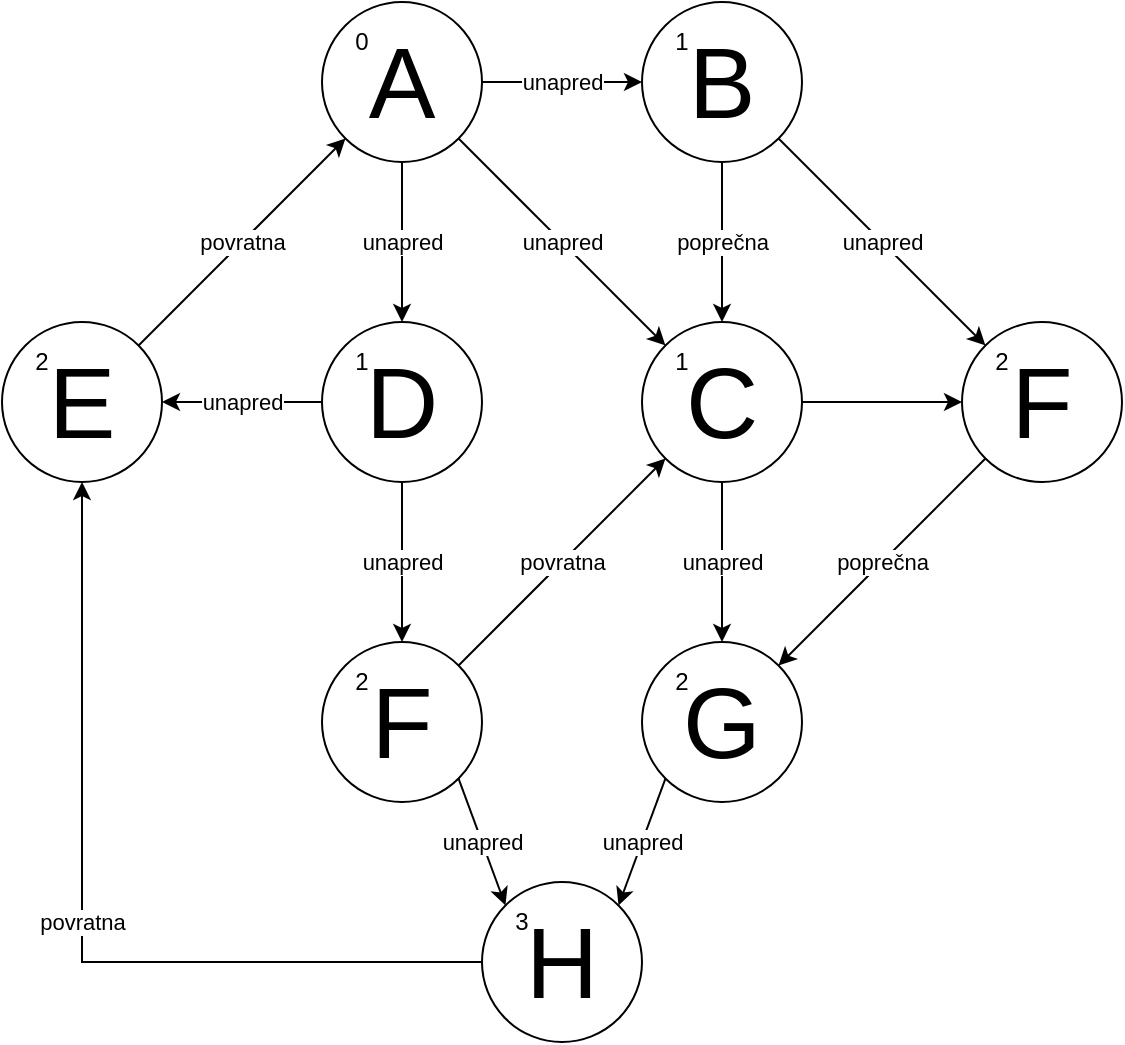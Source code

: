 <mxfile version="12.9.10" type="device"><diagram id="xS73SSITUbT3o7DZxoYM" name="Page-1"><mxGraphModel dx="868" dy="522" grid="1" gridSize="10" guides="1" tooltips="1" connect="1" arrows="1" fold="1" page="1" pageScale="1" pageWidth="827" pageHeight="1169" math="0" shadow="0"><root><mxCell id="0"/><mxCell id="1" parent="0"/><mxCell id="YGT3aL09GOab6jYz_AZf-11" value="unapred" style="edgeStyle=orthogonalEdgeStyle;rounded=0;orthogonalLoop=1;jettySize=auto;html=1;entryX=0;entryY=0.5;entryDx=0;entryDy=0;" edge="1" parent="1" source="YGT3aL09GOab6jYz_AZf-1" target="YGT3aL09GOab6jYz_AZf-2"><mxGeometry relative="1" as="geometry"/></mxCell><mxCell id="YGT3aL09GOab6jYz_AZf-12" value="unapred" style="edgeStyle=orthogonalEdgeStyle;rounded=0;orthogonalLoop=1;jettySize=auto;html=1;entryX=0.5;entryY=0;entryDx=0;entryDy=0;" edge="1" parent="1" source="YGT3aL09GOab6jYz_AZf-1" target="YGT3aL09GOab6jYz_AZf-3"><mxGeometry relative="1" as="geometry"/></mxCell><mxCell id="YGT3aL09GOab6jYz_AZf-1" value="&lt;font style=&quot;font-size: 50px&quot;&gt;A&lt;/font&gt;" style="ellipse;whiteSpace=wrap;html=1;aspect=fixed;" vertex="1" parent="1"><mxGeometry x="160" y="40" width="80" height="80" as="geometry"/></mxCell><mxCell id="YGT3aL09GOab6jYz_AZf-17" value="poprečna" style="edgeStyle=orthogonalEdgeStyle;rounded=0;orthogonalLoop=1;jettySize=auto;html=1;entryX=0.5;entryY=0;entryDx=0;entryDy=0;" edge="1" parent="1" source="YGT3aL09GOab6jYz_AZf-2" target="YGT3aL09GOab6jYz_AZf-4"><mxGeometry relative="1" as="geometry"/></mxCell><mxCell id="YGT3aL09GOab6jYz_AZf-2" value="&lt;font style=&quot;font-size: 50px&quot;&gt;B&lt;/font&gt;" style="ellipse;whiteSpace=wrap;html=1;aspect=fixed;" vertex="1" parent="1"><mxGeometry x="320" y="40" width="80" height="80" as="geometry"/></mxCell><mxCell id="YGT3aL09GOab6jYz_AZf-16" value="unapred" style="edgeStyle=orthogonalEdgeStyle;rounded=0;orthogonalLoop=1;jettySize=auto;html=1;entryX=0.5;entryY=0;entryDx=0;entryDy=0;" edge="1" parent="1" source="YGT3aL09GOab6jYz_AZf-3" target="YGT3aL09GOab6jYz_AZf-6"><mxGeometry relative="1" as="geometry"/></mxCell><mxCell id="YGT3aL09GOab6jYz_AZf-26" value="unapred" style="edgeStyle=orthogonalEdgeStyle;rounded=0;orthogonalLoop=1;jettySize=auto;html=1;entryX=1;entryY=0.5;entryDx=0;entryDy=0;" edge="1" parent="1" source="YGT3aL09GOab6jYz_AZf-3" target="YGT3aL09GOab6jYz_AZf-9"><mxGeometry relative="1" as="geometry"/></mxCell><mxCell id="YGT3aL09GOab6jYz_AZf-3" value="&lt;font style=&quot;font-size: 50px&quot;&gt;D&lt;/font&gt;" style="ellipse;whiteSpace=wrap;html=1;aspect=fixed;" vertex="1" parent="1"><mxGeometry x="160" y="200" width="80" height="80" as="geometry"/></mxCell><mxCell id="YGT3aL09GOab6jYz_AZf-15" value="unapred" style="edgeStyle=orthogonalEdgeStyle;rounded=0;orthogonalLoop=1;jettySize=auto;html=1;entryX=0.5;entryY=0;entryDx=0;entryDy=0;" edge="1" parent="1" source="YGT3aL09GOab6jYz_AZf-4" target="YGT3aL09GOab6jYz_AZf-7"><mxGeometry relative="1" as="geometry"/></mxCell><mxCell id="YGT3aL09GOab6jYz_AZf-18" style="edgeStyle=orthogonalEdgeStyle;rounded=0;orthogonalLoop=1;jettySize=auto;html=1;entryX=0;entryY=0.5;entryDx=0;entryDy=0;" edge="1" parent="1" source="YGT3aL09GOab6jYz_AZf-4" target="YGT3aL09GOab6jYz_AZf-5"><mxGeometry relative="1" as="geometry"/></mxCell><mxCell id="YGT3aL09GOab6jYz_AZf-4" value="&lt;font style=&quot;font-size: 50px&quot;&gt;C&lt;/font&gt;" style="ellipse;whiteSpace=wrap;html=1;aspect=fixed;" vertex="1" parent="1"><mxGeometry x="320" y="200" width="80" height="80" as="geometry"/></mxCell><mxCell id="YGT3aL09GOab6jYz_AZf-5" value="&lt;font style=&quot;font-size: 50px&quot;&gt;F&lt;/font&gt;" style="ellipse;whiteSpace=wrap;html=1;aspect=fixed;" vertex="1" parent="1"><mxGeometry x="480" y="200" width="80" height="80" as="geometry"/></mxCell><mxCell id="YGT3aL09GOab6jYz_AZf-6" value="&lt;font style=&quot;font-size: 50px&quot;&gt;F&lt;/font&gt;" style="ellipse;whiteSpace=wrap;html=1;aspect=fixed;" vertex="1" parent="1"><mxGeometry x="160" y="360" width="80" height="80" as="geometry"/></mxCell><mxCell id="YGT3aL09GOab6jYz_AZf-7" value="&lt;font style=&quot;font-size: 50px&quot;&gt;G&lt;/font&gt;" style="ellipse;whiteSpace=wrap;html=1;aspect=fixed;" vertex="1" parent="1"><mxGeometry x="320" y="360" width="80" height="80" as="geometry"/></mxCell><mxCell id="YGT3aL09GOab6jYz_AZf-14" value="povratna" style="edgeStyle=orthogonalEdgeStyle;rounded=0;orthogonalLoop=1;jettySize=auto;html=1;entryX=0.5;entryY=1;entryDx=0;entryDy=0;" edge="1" parent="1" source="YGT3aL09GOab6jYz_AZf-8" target="YGT3aL09GOab6jYz_AZf-9"><mxGeometry relative="1" as="geometry"/></mxCell><mxCell id="YGT3aL09GOab6jYz_AZf-8" value="&lt;font style=&quot;font-size: 50px&quot;&gt;H&lt;/font&gt;" style="ellipse;whiteSpace=wrap;html=1;aspect=fixed;" vertex="1" parent="1"><mxGeometry x="240" y="480" width="80" height="80" as="geometry"/></mxCell><mxCell id="YGT3aL09GOab6jYz_AZf-9" value="&lt;font style=&quot;font-size: 50px&quot;&gt;E&lt;/font&gt;" style="ellipse;whiteSpace=wrap;html=1;aspect=fixed;" vertex="1" parent="1"><mxGeometry y="200" width="80" height="80" as="geometry"/></mxCell><mxCell id="YGT3aL09GOab6jYz_AZf-19" value="unapred" style="endArrow=classic;html=1;exitX=1;exitY=1;exitDx=0;exitDy=0;entryX=0;entryY=0;entryDx=0;entryDy=0;" edge="1" parent="1" source="YGT3aL09GOab6jYz_AZf-2" target="YGT3aL09GOab6jYz_AZf-5"><mxGeometry width="50" height="50" relative="1" as="geometry"><mxPoint x="390" y="200" as="sourcePoint"/><mxPoint x="440" y="150" as="targetPoint"/></mxGeometry></mxCell><mxCell id="YGT3aL09GOab6jYz_AZf-20" value="unapred" style="endArrow=classic;html=1;exitX=1;exitY=1;exitDx=0;exitDy=0;entryX=0;entryY=0;entryDx=0;entryDy=0;" edge="1" parent="1" source="YGT3aL09GOab6jYz_AZf-1" target="YGT3aL09GOab6jYz_AZf-4"><mxGeometry width="50" height="50" relative="1" as="geometry"><mxPoint x="228.284" y="110.004" as="sourcePoint"/><mxPoint x="331.716" y="213.436" as="targetPoint"/></mxGeometry></mxCell><mxCell id="YGT3aL09GOab6jYz_AZf-22" value="povratna" style="endArrow=classic;html=1;exitX=1;exitY=0;exitDx=0;exitDy=0;entryX=0;entryY=1;entryDx=0;entryDy=0;" edge="1" parent="1" source="YGT3aL09GOab6jYz_AZf-6" target="YGT3aL09GOab6jYz_AZf-4"><mxGeometry width="50" height="50" relative="1" as="geometry"><mxPoint x="418.284" y="138.284" as="sourcePoint"/><mxPoint x="521.716" y="241.716" as="targetPoint"/></mxGeometry></mxCell><mxCell id="YGT3aL09GOab6jYz_AZf-23" value="poprečna" style="endArrow=classic;html=1;exitX=0;exitY=1;exitDx=0;exitDy=0;entryX=1;entryY=0;entryDx=0;entryDy=0;" edge="1" parent="1" source="YGT3aL09GOab6jYz_AZf-5" target="YGT3aL09GOab6jYz_AZf-7"><mxGeometry width="50" height="50" relative="1" as="geometry"><mxPoint x="428.284" y="148.284" as="sourcePoint"/><mxPoint x="531.716" y="251.716" as="targetPoint"/></mxGeometry></mxCell><mxCell id="YGT3aL09GOab6jYz_AZf-24" value="unapred" style="endArrow=classic;html=1;exitX=1;exitY=1;exitDx=0;exitDy=0;entryX=0;entryY=0;entryDx=0;entryDy=0;" edge="1" parent="1" source="YGT3aL09GOab6jYz_AZf-6" target="YGT3aL09GOab6jYz_AZf-8"><mxGeometry width="50" height="50" relative="1" as="geometry"><mxPoint x="270.004" y="430.004" as="sourcePoint"/><mxPoint x="373.436" y="533.436" as="targetPoint"/></mxGeometry></mxCell><mxCell id="YGT3aL09GOab6jYz_AZf-25" value="unapred" style="endArrow=classic;html=1;exitX=0;exitY=1;exitDx=0;exitDy=0;entryX=1;entryY=0;entryDx=0;entryDy=0;" edge="1" parent="1" source="YGT3aL09GOab6jYz_AZf-7" target="YGT3aL09GOab6jYz_AZf-8"><mxGeometry width="50" height="50" relative="1" as="geometry"><mxPoint x="448.284" y="168.284" as="sourcePoint"/><mxPoint x="551.716" y="271.716" as="targetPoint"/></mxGeometry></mxCell><mxCell id="YGT3aL09GOab6jYz_AZf-27" value="povratna" style="endArrow=classic;html=1;exitX=1;exitY=0;exitDx=0;exitDy=0;entryX=0;entryY=1;entryDx=0;entryDy=0;" edge="1" parent="1" source="YGT3aL09GOab6jYz_AZf-9" target="YGT3aL09GOab6jYz_AZf-1"><mxGeometry width="50" height="50" relative="1" as="geometry"><mxPoint x="458.284" y="178.284" as="sourcePoint"/><mxPoint x="561.716" y="281.716" as="targetPoint"/></mxGeometry></mxCell><mxCell id="YGT3aL09GOab6jYz_AZf-28" value="0" style="text;html=1;strokeColor=none;fillColor=none;align=center;verticalAlign=middle;whiteSpace=wrap;rounded=0;" vertex="1" parent="1"><mxGeometry x="170" y="50" width="20" height="20" as="geometry"/></mxCell><mxCell id="YGT3aL09GOab6jYz_AZf-29" value="1" style="text;html=1;strokeColor=none;fillColor=none;align=center;verticalAlign=middle;whiteSpace=wrap;rounded=0;" vertex="1" parent="1"><mxGeometry x="330" y="50" width="20" height="20" as="geometry"/></mxCell><mxCell id="YGT3aL09GOab6jYz_AZf-30" value="1" style="text;html=1;strokeColor=none;fillColor=none;align=center;verticalAlign=middle;whiteSpace=wrap;rounded=0;" vertex="1" parent="1"><mxGeometry x="170" y="210" width="20" height="20" as="geometry"/></mxCell><mxCell id="YGT3aL09GOab6jYz_AZf-31" value="1" style="text;html=1;strokeColor=none;fillColor=none;align=center;verticalAlign=middle;whiteSpace=wrap;rounded=0;" vertex="1" parent="1"><mxGeometry x="330" y="210" width="20" height="20" as="geometry"/></mxCell><mxCell id="YGT3aL09GOab6jYz_AZf-32" value="2" style="text;html=1;strokeColor=none;fillColor=none;align=center;verticalAlign=middle;whiteSpace=wrap;rounded=0;" vertex="1" parent="1"><mxGeometry x="490" y="210" width="20" height="20" as="geometry"/></mxCell><mxCell id="YGT3aL09GOab6jYz_AZf-33" value="2" style="text;html=1;strokeColor=none;fillColor=none;align=center;verticalAlign=middle;whiteSpace=wrap;rounded=0;" vertex="1" parent="1"><mxGeometry x="330" y="370" width="20" height="20" as="geometry"/></mxCell><mxCell id="YGT3aL09GOab6jYz_AZf-34" value="2" style="text;html=1;strokeColor=none;fillColor=none;align=center;verticalAlign=middle;whiteSpace=wrap;rounded=0;" vertex="1" parent="1"><mxGeometry x="170" y="370" width="20" height="20" as="geometry"/></mxCell><mxCell id="YGT3aL09GOab6jYz_AZf-35" value="2" style="text;html=1;strokeColor=none;fillColor=none;align=center;verticalAlign=middle;whiteSpace=wrap;rounded=0;" vertex="1" parent="1"><mxGeometry x="10" y="210" width="20" height="20" as="geometry"/></mxCell><mxCell id="YGT3aL09GOab6jYz_AZf-36" value="3" style="text;html=1;strokeColor=none;fillColor=none;align=center;verticalAlign=middle;whiteSpace=wrap;rounded=0;" vertex="1" parent="1"><mxGeometry x="250" y="490" width="20" height="20" as="geometry"/></mxCell></root></mxGraphModel></diagram></mxfile>